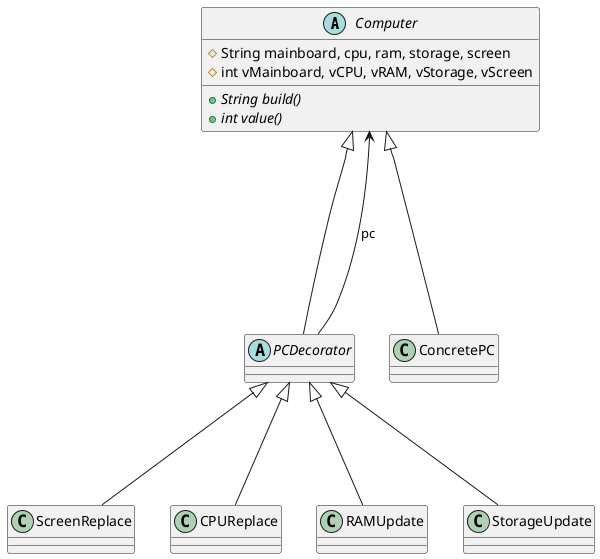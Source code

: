 @startuml
'https://plantuml.com/class-diagram

abstract Computer{
    # String mainboard, cpu, ram, storage, screen
    # int vMainboard, vCPU, vRAM, vStorage, vScreen
    + {abstract} String build()
    + {abstract}int value()
}
abstract PCDecorator


Computer <|---- ConcretePC
Computer <|---- PCDecorator
PCDecorator <|--- ScreenReplace
PCDecorator <|--- CPUReplace
PCDecorator <|--- RAMUpdate
PCDecorator <|--- StorageUpdate
PCDecorator ----> Computer:pc

@enduml